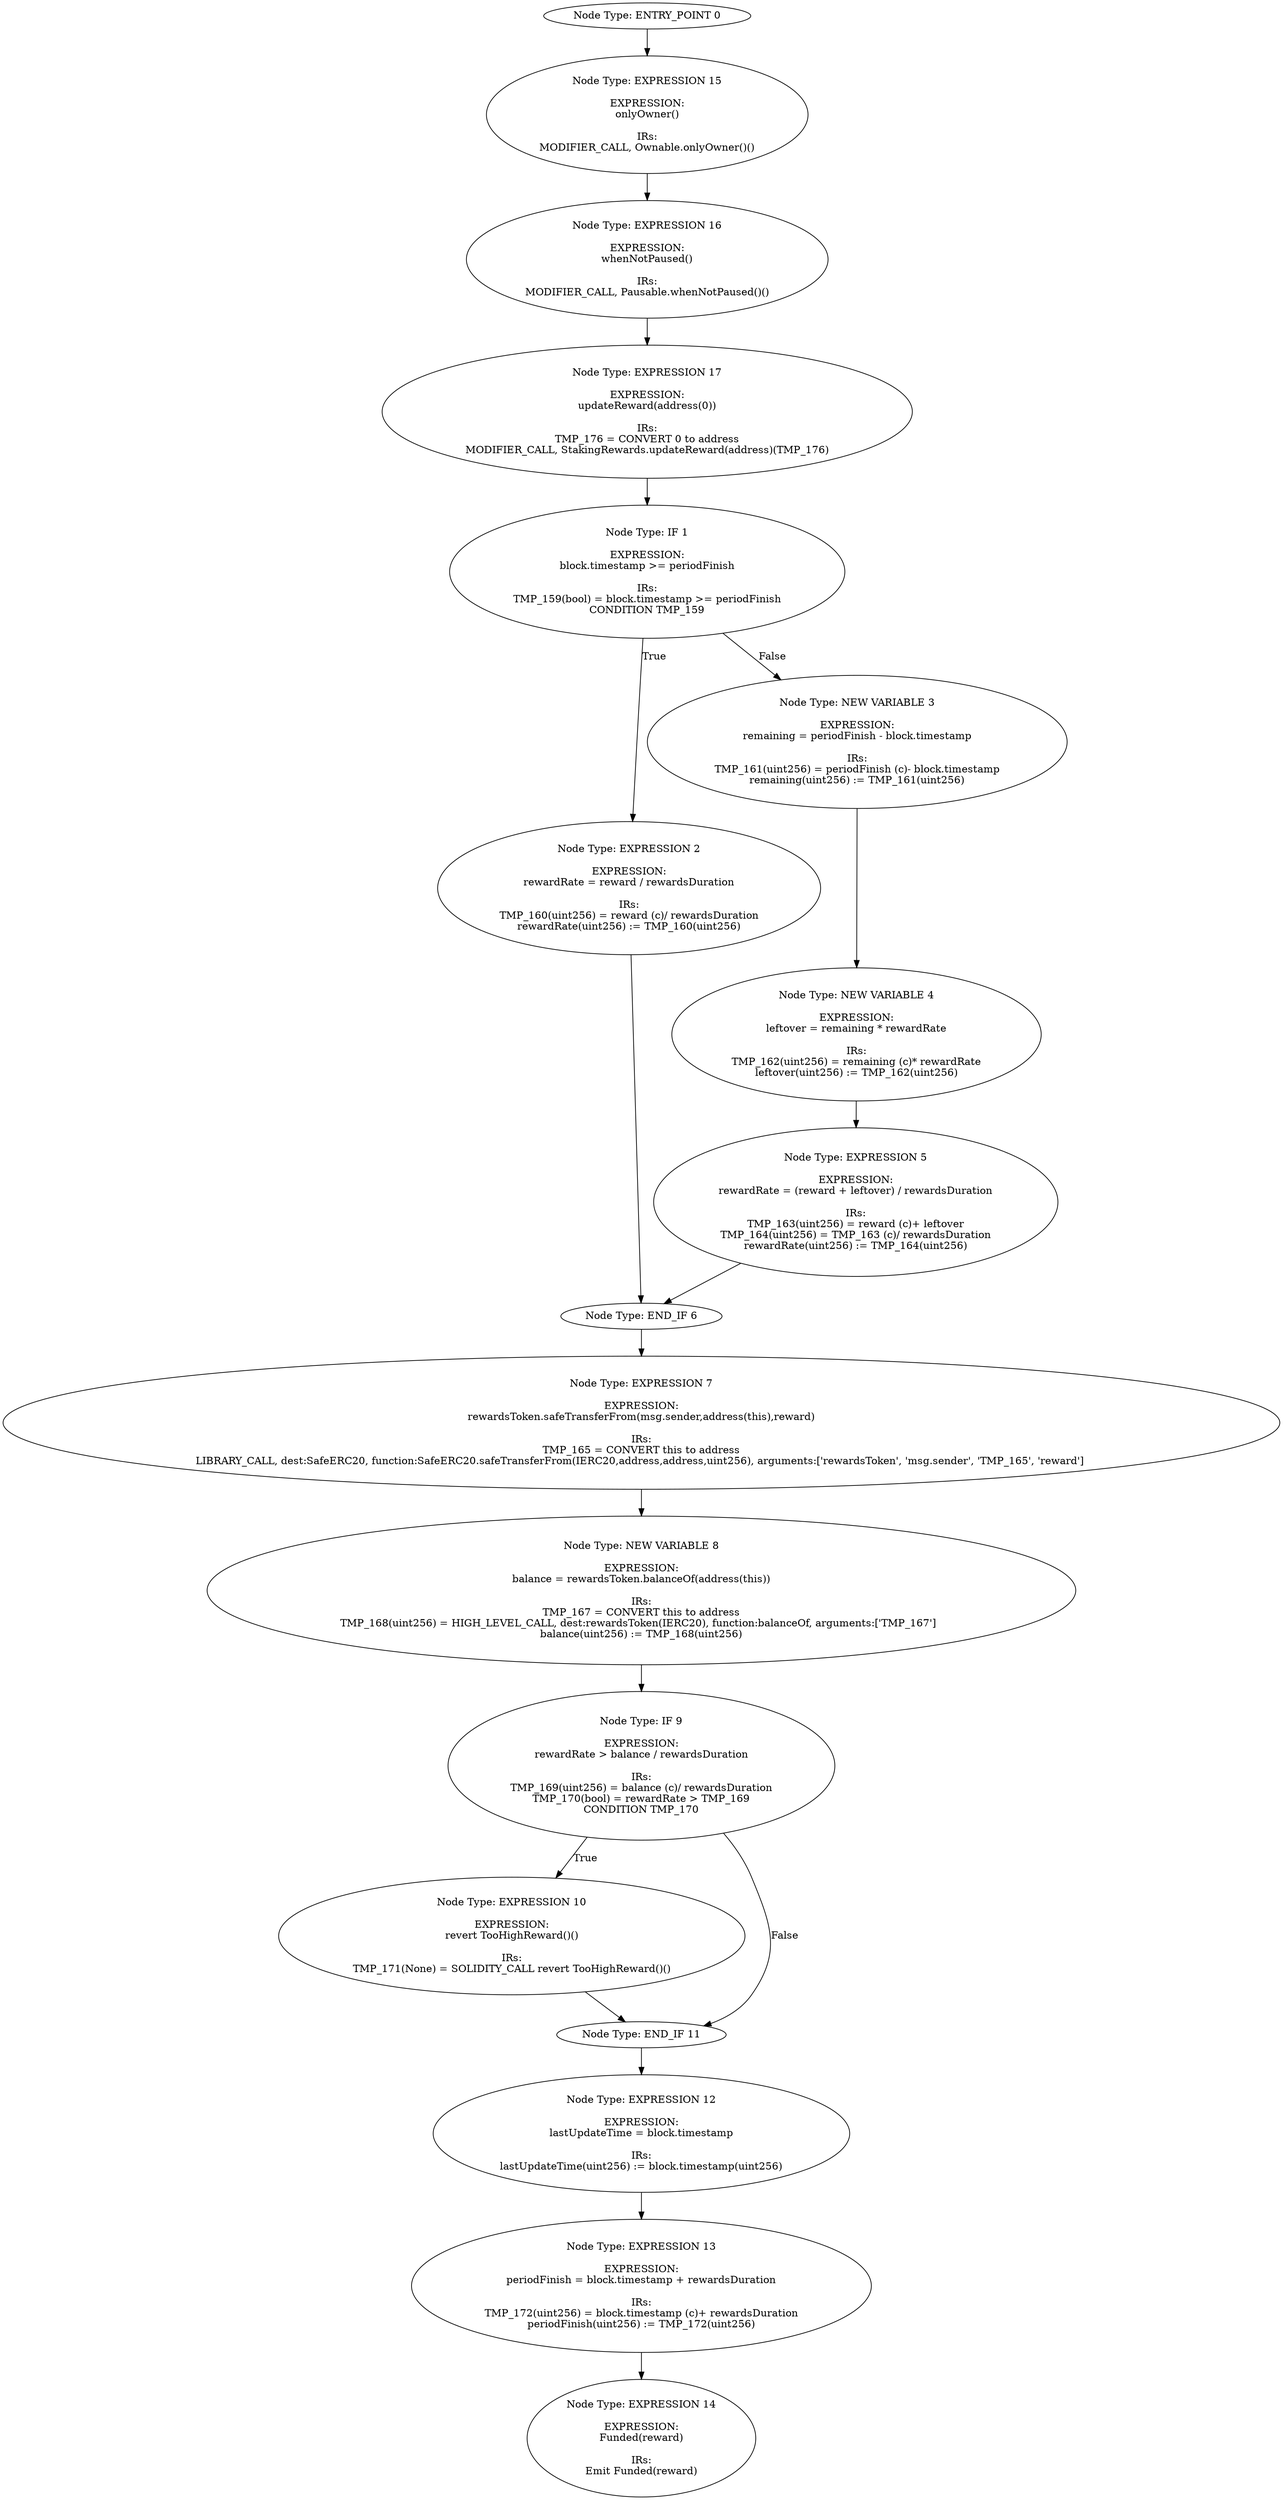 digraph{
0[label="Node Type: ENTRY_POINT 0
"];
0->15;
1[label="Node Type: IF 1

EXPRESSION:
block.timestamp >= periodFinish

IRs:
TMP_159(bool) = block.timestamp >= periodFinish
CONDITION TMP_159"];
1->2[label="True"];
1->3[label="False"];
2[label="Node Type: EXPRESSION 2

EXPRESSION:
rewardRate = reward / rewardsDuration

IRs:
TMP_160(uint256) = reward (c)/ rewardsDuration
rewardRate(uint256) := TMP_160(uint256)"];
2->6;
3[label="Node Type: NEW VARIABLE 3

EXPRESSION:
remaining = periodFinish - block.timestamp

IRs:
TMP_161(uint256) = periodFinish (c)- block.timestamp
remaining(uint256) := TMP_161(uint256)"];
3->4;
4[label="Node Type: NEW VARIABLE 4

EXPRESSION:
leftover = remaining * rewardRate

IRs:
TMP_162(uint256) = remaining (c)* rewardRate
leftover(uint256) := TMP_162(uint256)"];
4->5;
5[label="Node Type: EXPRESSION 5

EXPRESSION:
rewardRate = (reward + leftover) / rewardsDuration

IRs:
TMP_163(uint256) = reward (c)+ leftover
TMP_164(uint256) = TMP_163 (c)/ rewardsDuration
rewardRate(uint256) := TMP_164(uint256)"];
5->6;
6[label="Node Type: END_IF 6
"];
6->7;
7[label="Node Type: EXPRESSION 7

EXPRESSION:
rewardsToken.safeTransferFrom(msg.sender,address(this),reward)

IRs:
TMP_165 = CONVERT this to address
LIBRARY_CALL, dest:SafeERC20, function:SafeERC20.safeTransferFrom(IERC20,address,address,uint256), arguments:['rewardsToken', 'msg.sender', 'TMP_165', 'reward'] "];
7->8;
8[label="Node Type: NEW VARIABLE 8

EXPRESSION:
balance = rewardsToken.balanceOf(address(this))

IRs:
TMP_167 = CONVERT this to address
TMP_168(uint256) = HIGH_LEVEL_CALL, dest:rewardsToken(IERC20), function:balanceOf, arguments:['TMP_167']  
balance(uint256) := TMP_168(uint256)"];
8->9;
9[label="Node Type: IF 9

EXPRESSION:
rewardRate > balance / rewardsDuration

IRs:
TMP_169(uint256) = balance (c)/ rewardsDuration
TMP_170(bool) = rewardRate > TMP_169
CONDITION TMP_170"];
9->10[label="True"];
9->11[label="False"];
10[label="Node Type: EXPRESSION 10

EXPRESSION:
revert TooHighReward()()

IRs:
TMP_171(None) = SOLIDITY_CALL revert TooHighReward()()"];
10->11;
11[label="Node Type: END_IF 11
"];
11->12;
12[label="Node Type: EXPRESSION 12

EXPRESSION:
lastUpdateTime = block.timestamp

IRs:
lastUpdateTime(uint256) := block.timestamp(uint256)"];
12->13;
13[label="Node Type: EXPRESSION 13

EXPRESSION:
periodFinish = block.timestamp + rewardsDuration

IRs:
TMP_172(uint256) = block.timestamp (c)+ rewardsDuration
periodFinish(uint256) := TMP_172(uint256)"];
13->14;
14[label="Node Type: EXPRESSION 14

EXPRESSION:
Funded(reward)

IRs:
Emit Funded(reward)"];
15[label="Node Type: EXPRESSION 15

EXPRESSION:
onlyOwner()

IRs:
MODIFIER_CALL, Ownable.onlyOwner()()"];
15->16;
16[label="Node Type: EXPRESSION 16

EXPRESSION:
whenNotPaused()

IRs:
MODIFIER_CALL, Pausable.whenNotPaused()()"];
16->17;
17[label="Node Type: EXPRESSION 17

EXPRESSION:
updateReward(address(0))

IRs:
TMP_176 = CONVERT 0 to address
MODIFIER_CALL, StakingRewards.updateReward(address)(TMP_176)"];
17->1;
}

